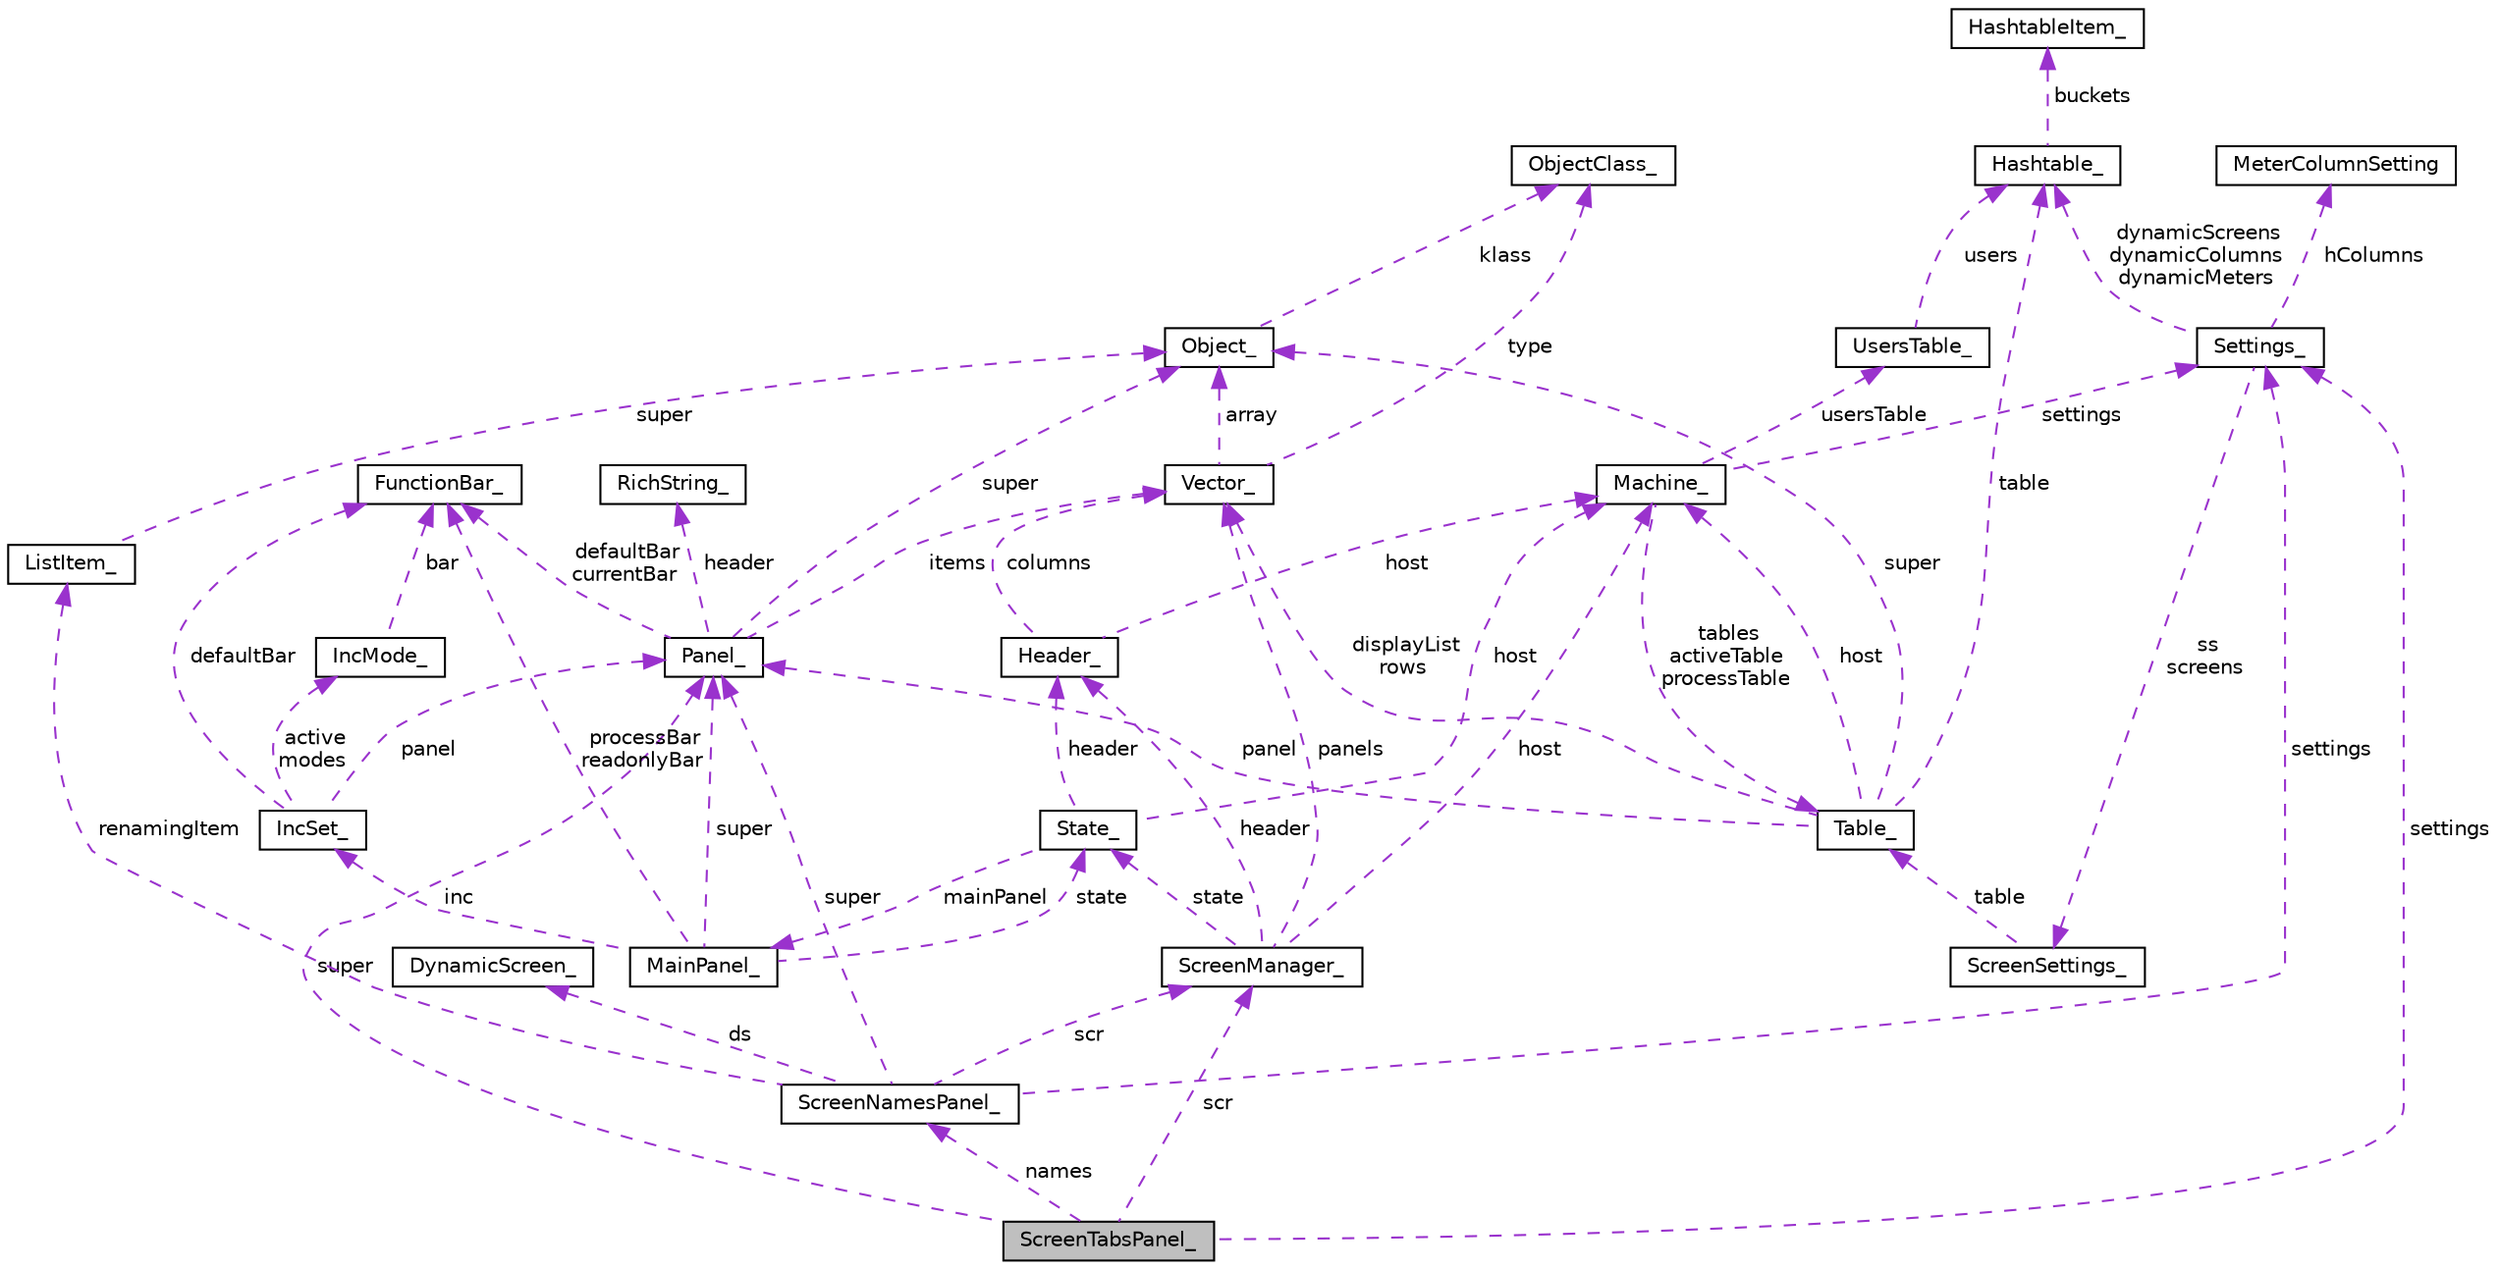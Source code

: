digraph "ScreenTabsPanel_"
{
  edge [fontname="Helvetica",fontsize="10",labelfontname="Helvetica",labelfontsize="10"];
  node [fontname="Helvetica",fontsize="10",shape=record];
  Node1 [label="ScreenTabsPanel_",height=0.2,width=0.4,color="black", fillcolor="grey75", style="filled", fontcolor="black"];
  Node2 -> Node1 [dir="back",color="darkorchid3",fontsize="10",style="dashed",label=" settings" ];
  Node2 [label="Settings_",height=0.2,width=0.4,color="black", fillcolor="white", style="filled",URL="$structSettings__.html"];
  Node3 -> Node2 [dir="back",color="darkorchid3",fontsize="10",style="dashed",label=" ss\nscreens" ];
  Node3 [label="ScreenSettings_",height=0.2,width=0.4,color="black", fillcolor="white", style="filled",URL="$structScreenSettings__.html"];
  Node4 -> Node3 [dir="back",color="darkorchid3",fontsize="10",style="dashed",label=" table" ];
  Node4 [label="Table_",height=0.2,width=0.4,color="black", fillcolor="white", style="filled",URL="$structTable__.html"];
  Node5 -> Node4 [dir="back",color="darkorchid3",fontsize="10",style="dashed",label=" displayList\nrows" ];
  Node5 [label="Vector_",height=0.2,width=0.4,color="black", fillcolor="white", style="filled",URL="$structVector__.html"];
  Node6 -> Node5 [dir="back",color="darkorchid3",fontsize="10",style="dashed",label=" type" ];
  Node6 [label="ObjectClass_",height=0.2,width=0.4,color="black", fillcolor="white", style="filled",URL="$structObjectClass__.html"];
  Node7 -> Node5 [dir="back",color="darkorchid3",fontsize="10",style="dashed",label=" array" ];
  Node7 [label="Object_",height=0.2,width=0.4,color="black", fillcolor="white", style="filled",URL="$structObject__.html"];
  Node6 -> Node7 [dir="back",color="darkorchid3",fontsize="10",style="dashed",label=" klass" ];
  Node8 -> Node4 [dir="back",color="darkorchid3",fontsize="10",style="dashed",label=" host" ];
  Node8 [label="Machine_",height=0.2,width=0.4,color="black", fillcolor="white", style="filled",URL="$structMachine__.html"];
  Node4 -> Node8 [dir="back",color="darkorchid3",fontsize="10",style="dashed",label=" tables\nactiveTable\nprocessTable" ];
  Node2 -> Node8 [dir="back",color="darkorchid3",fontsize="10",style="dashed",label=" settings" ];
  Node9 -> Node8 [dir="back",color="darkorchid3",fontsize="10",style="dashed",label=" usersTable" ];
  Node9 [label="UsersTable_",height=0.2,width=0.4,color="black", fillcolor="white", style="filled",URL="$structUsersTable__.html"];
  Node10 -> Node9 [dir="back",color="darkorchid3",fontsize="10",style="dashed",label=" users" ];
  Node10 [label="Hashtable_",height=0.2,width=0.4,color="black", fillcolor="white", style="filled",URL="$structHashtable__.html"];
  Node11 -> Node10 [dir="back",color="darkorchid3",fontsize="10",style="dashed",label=" buckets" ];
  Node11 [label="HashtableItem_",height=0.2,width=0.4,color="black", fillcolor="white", style="filled",URL="$structHashtableItem__.html"];
  Node10 -> Node4 [dir="back",color="darkorchid3",fontsize="10",style="dashed",label=" table" ];
  Node12 -> Node4 [dir="back",color="darkorchid3",fontsize="10",style="dashed",label=" panel" ];
  Node12 [label="Panel_",height=0.2,width=0.4,color="black", fillcolor="white", style="filled",URL="$structPanel__.html"];
  Node5 -> Node12 [dir="back",color="darkorchid3",fontsize="10",style="dashed",label=" items" ];
  Node13 -> Node12 [dir="back",color="darkorchid3",fontsize="10",style="dashed",label=" header" ];
  Node13 [label="RichString_",height=0.2,width=0.4,color="black", fillcolor="white", style="filled",URL="$structRichString__.html"];
  Node14 -> Node12 [dir="back",color="darkorchid3",fontsize="10",style="dashed",label=" defaultBar\ncurrentBar" ];
  Node14 [label="FunctionBar_",height=0.2,width=0.4,color="black", fillcolor="white", style="filled",URL="$structFunctionBar__.html"];
  Node7 -> Node12 [dir="back",color="darkorchid3",fontsize="10",style="dashed",label=" super" ];
  Node7 -> Node4 [dir="back",color="darkorchid3",fontsize="10",style="dashed",label=" super" ];
  Node10 -> Node2 [dir="back",color="darkorchid3",fontsize="10",style="dashed",label=" dynamicScreens\ndynamicColumns\ndynamicMeters" ];
  Node15 -> Node2 [dir="back",color="darkorchid3",fontsize="10",style="dashed",label=" hColumns" ];
  Node15 [label="MeterColumnSetting",height=0.2,width=0.4,color="black", fillcolor="white", style="filled",URL="$structMeterColumnSetting.html"];
  Node16 -> Node1 [dir="back",color="darkorchid3",fontsize="10",style="dashed",label=" names" ];
  Node16 [label="ScreenNamesPanel_",height=0.2,width=0.4,color="black", fillcolor="white", style="filled",URL="$structScreenNamesPanel__.html"];
  Node2 -> Node16 [dir="back",color="darkorchid3",fontsize="10",style="dashed",label=" settings" ];
  Node17 -> Node16 [dir="back",color="darkorchid3",fontsize="10",style="dashed",label=" scr" ];
  Node17 [label="ScreenManager_",height=0.2,width=0.4,color="black", fillcolor="white", style="filled",URL="$structScreenManager__.html"];
  Node5 -> Node17 [dir="back",color="darkorchid3",fontsize="10",style="dashed",label=" panels" ];
  Node8 -> Node17 [dir="back",color="darkorchid3",fontsize="10",style="dashed",label=" host" ];
  Node18 -> Node17 [dir="back",color="darkorchid3",fontsize="10",style="dashed",label=" header" ];
  Node18 [label="Header_",height=0.2,width=0.4,color="black", fillcolor="white", style="filled",URL="$structHeader__.html"];
  Node5 -> Node18 [dir="back",color="darkorchid3",fontsize="10",style="dashed",label=" columns" ];
  Node8 -> Node18 [dir="back",color="darkorchid3",fontsize="10",style="dashed",label=" host" ];
  Node19 -> Node17 [dir="back",color="darkorchid3",fontsize="10",style="dashed",label=" state" ];
  Node19 [label="State_",height=0.2,width=0.4,color="black", fillcolor="white", style="filled",URL="$structState__.html"];
  Node8 -> Node19 [dir="back",color="darkorchid3",fontsize="10",style="dashed",label=" host" ];
  Node18 -> Node19 [dir="back",color="darkorchid3",fontsize="10",style="dashed",label=" header" ];
  Node20 -> Node19 [dir="back",color="darkorchid3",fontsize="10",style="dashed",label=" mainPanel" ];
  Node20 [label="MainPanel_",height=0.2,width=0.4,color="black", fillcolor="white", style="filled",URL="$structMainPanel__.html"];
  Node14 -> Node20 [dir="back",color="darkorchid3",fontsize="10",style="dashed",label=" processBar\nreadonlyBar" ];
  Node21 -> Node20 [dir="back",color="darkorchid3",fontsize="10",style="dashed",label=" inc" ];
  Node21 [label="IncSet_",height=0.2,width=0.4,color="black", fillcolor="white", style="filled",URL="$structIncSet__.html"];
  Node14 -> Node21 [dir="back",color="darkorchid3",fontsize="10",style="dashed",label=" defaultBar" ];
  Node12 -> Node21 [dir="back",color="darkorchid3",fontsize="10",style="dashed",label=" panel" ];
  Node22 -> Node21 [dir="back",color="darkorchid3",fontsize="10",style="dashed",label=" active\nmodes" ];
  Node22 [label="IncMode_",height=0.2,width=0.4,color="black", fillcolor="white", style="filled",URL="$structIncMode__.html"];
  Node14 -> Node22 [dir="back",color="darkorchid3",fontsize="10",style="dashed",label=" bar" ];
  Node19 -> Node20 [dir="back",color="darkorchid3",fontsize="10",style="dashed",label=" state" ];
  Node12 -> Node20 [dir="back",color="darkorchid3",fontsize="10",style="dashed",label=" super" ];
  Node23 -> Node16 [dir="back",color="darkorchid3",fontsize="10",style="dashed",label=" renamingItem" ];
  Node23 [label="ListItem_",height=0.2,width=0.4,color="black", fillcolor="white", style="filled",URL="$structListItem__.html"];
  Node7 -> Node23 [dir="back",color="darkorchid3",fontsize="10",style="dashed",label=" super" ];
  Node12 -> Node16 [dir="back",color="darkorchid3",fontsize="10",style="dashed",label=" super" ];
  Node24 -> Node16 [dir="back",color="darkorchid3",fontsize="10",style="dashed",label=" ds" ];
  Node24 [label="DynamicScreen_",height=0.2,width=0.4,color="black", fillcolor="white", style="filled",URL="$structDynamicScreen__.html"];
  Node17 -> Node1 [dir="back",color="darkorchid3",fontsize="10",style="dashed",label=" scr" ];
  Node12 -> Node1 [dir="back",color="darkorchid3",fontsize="10",style="dashed",label=" super" ];
}
